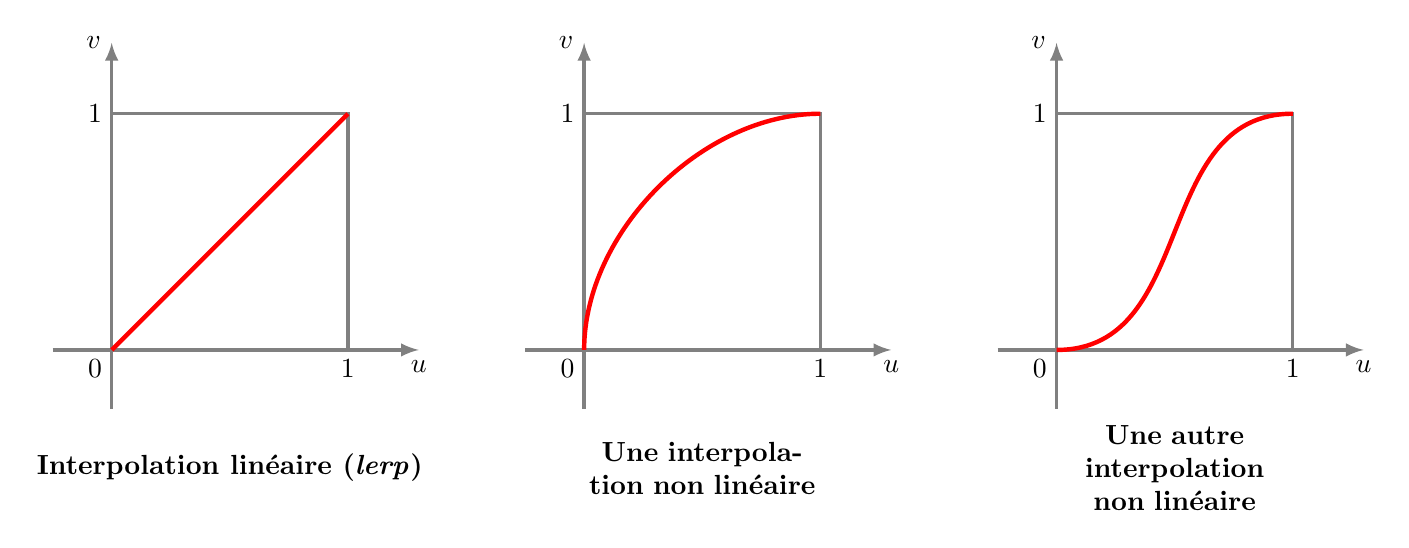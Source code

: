 ﻿\begin{tikzpicture}[scale=3]

\begin{scope}[xshift=0cm,yshift=0cm]
\draw[->,>=latex,very thick, gray] (-0.25,0)--(1.3,0) node[below,black] {$u$};
\draw[->,>=latex,very thick, gray] (0,-0.25)--(0,1.3) node[left,black] {$v$};

\draw[step=0.5, very thick,gray] (0,0) rectangle ++(1,1);

\draw[red, ultra thick] (0,0) -- (1,1);

\node at (0,0) [below left]{$0$};
\node at (1,0) [below]{$1$};
\node at (0,1) [left]{$1$};

\node[] at (0.5,-0.5) {\bf Interpolation linéaire (\emph{lerp})};
\end{scope}


\begin{scope}[xshift=2cm,yshift=0cm]
\draw[->,>=latex,very thick, gray] (-0.25,0)--(1.3,0) node[below,black] {$u$};
\draw[->,>=latex,very thick, gray] (0,-0.25)--(0,1.3) node[left,black] {$v$};

\draw[step=0.5, very thick,gray] (0,0) rectangle ++(1,1);
%\draw[red, ultra thick,smooth,samples=100,domain=0:1] plot({\x},{\x});

\draw[red, ultra thick] (0,0) .. controls (0,0.5) and (0.5,1) .. (1,1);

\node at (0,0) [below left]{$0$};
\node at (1,0) [below]{$1$};
\node at (0,1) [left]{$1$};

\node[text width=3cm, align=center] at (0.5,-0.5) {\bf Une interpolation non linéaire};
\end{scope}



\begin{scope}[xshift=4cm,yshift=0cm]
\draw[->,>=latex,very thick, gray] (-0.25,0)--(1.3,0) node[below,black] {$u$};
\draw[->,>=latex,very thick, gray] (0,-0.25)--(0,1.3) node[left,black] {$v$};

\draw[step=0.5, very thick,gray] (0,0) rectangle ++(1,1);
%\draw[red, ultra thick,smooth,samples=100,domain=0:1] plot({\x},{\x});

\draw[red, ultra thick] (0,0) .. controls (0.6,0) and (0.4,1) .. (1,1);

\node at (0,0) [below left]{$0$};
\node at (1,0) [below]{$1$};
\node at (0,1) [left]{$1$};

\node[text width=3cm, align=center] at (0.5,-0.5) {\bf Une autre interpolation non linéaire};
\end{scope}


\end{tikzpicture}
